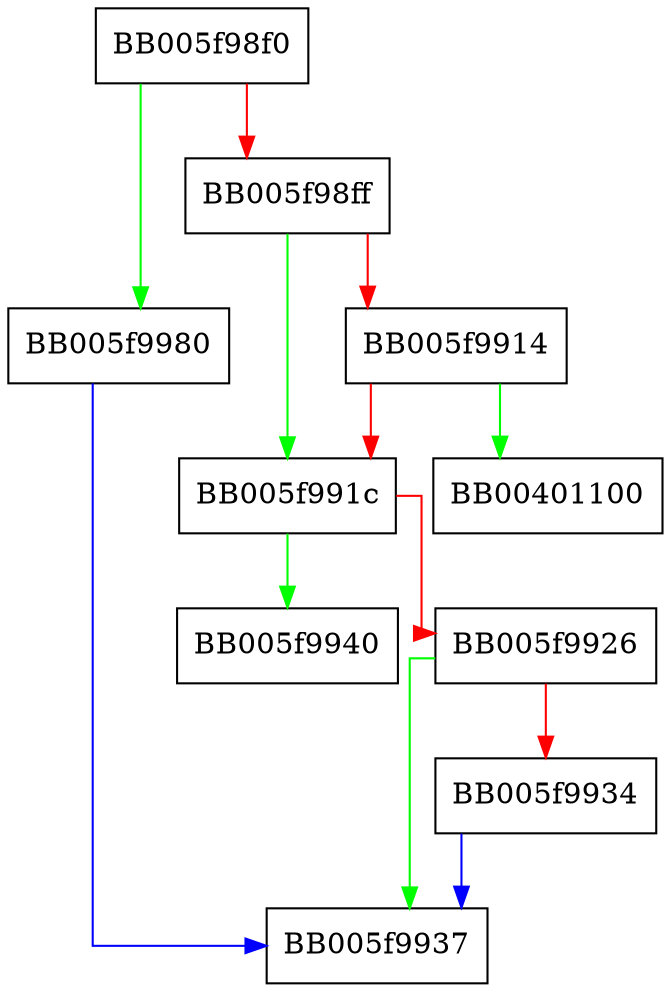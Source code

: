 digraph OSSL_PARAM_set_utf8_ptr {
  node [shape="box"];
  graph [splines=ortho];
  BB005f98f0 -> BB005f9980 [color="green"];
  BB005f98f0 -> BB005f98ff [color="red"];
  BB005f98ff -> BB005f991c [color="green"];
  BB005f98ff -> BB005f9914 [color="red"];
  BB005f9914 -> BB00401100 [color="green"];
  BB005f9914 -> BB005f991c [color="red"];
  BB005f991c -> BB005f9940 [color="green"];
  BB005f991c -> BB005f9926 [color="red"];
  BB005f9926 -> BB005f9937 [color="green"];
  BB005f9926 -> BB005f9934 [color="red"];
  BB005f9934 -> BB005f9937 [color="blue"];
  BB005f9980 -> BB005f9937 [color="blue"];
}